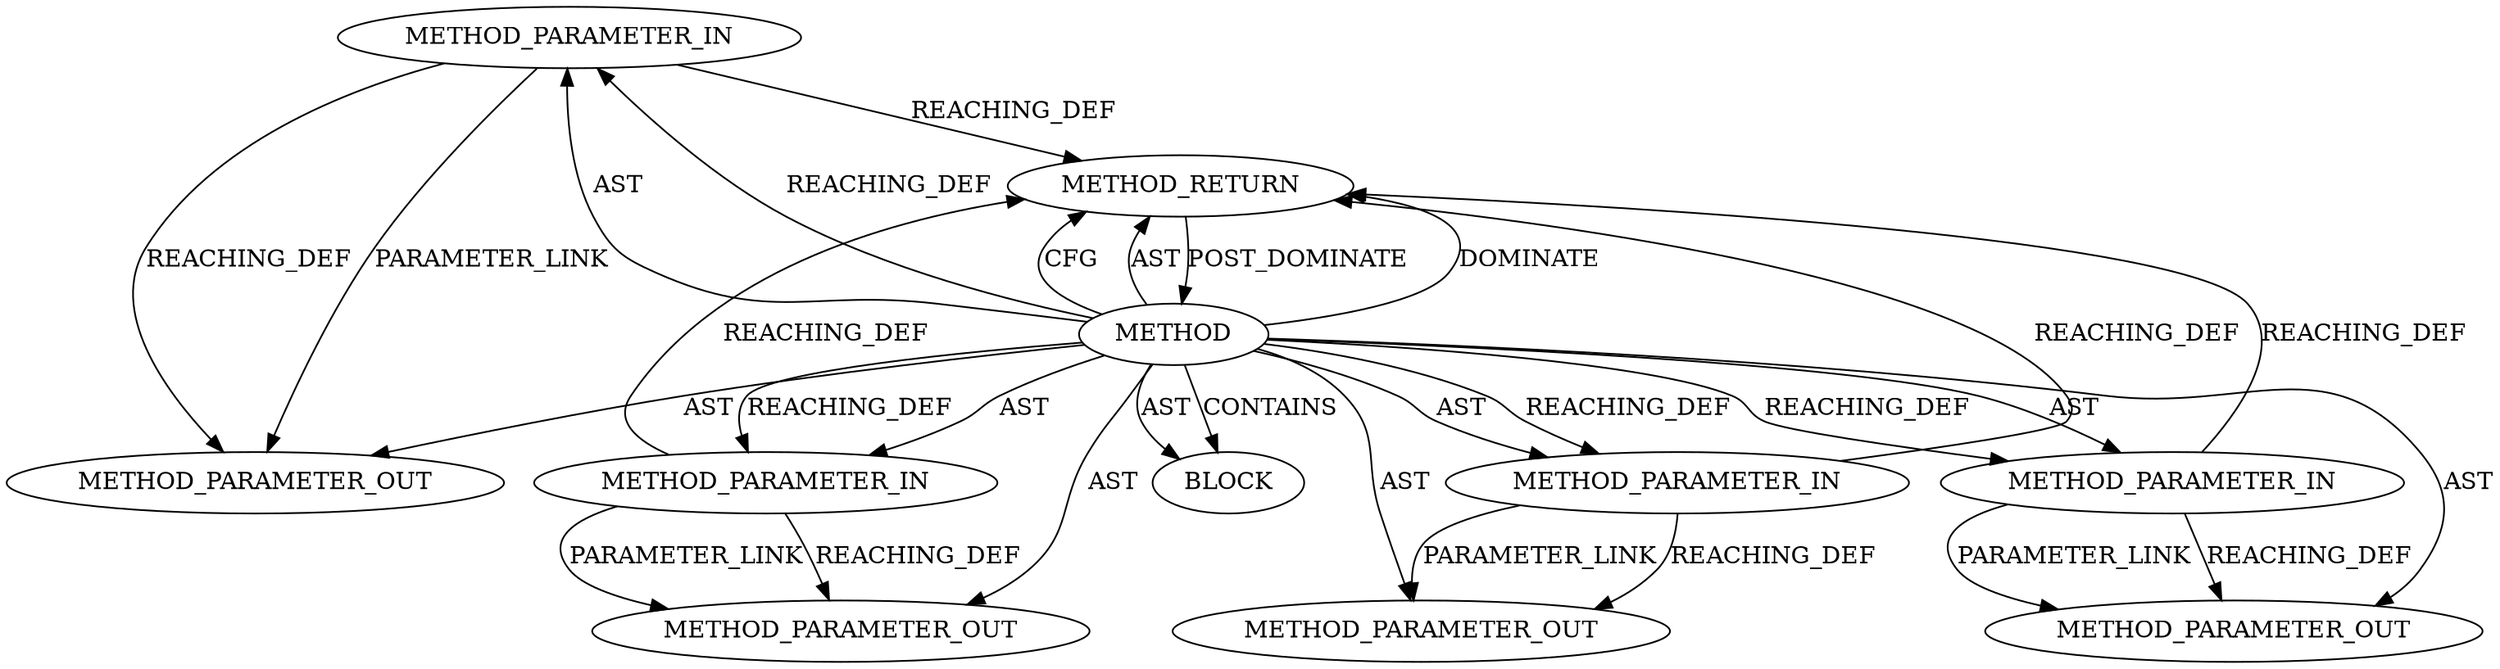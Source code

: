 digraph {
  22137 [label=METHOD_PARAMETER_OUT ORDER=1 CODE="p1" IS_VARIADIC=false TYPE_FULL_NAME="ANY" EVALUATION_STRATEGY="BY_VALUE" INDEX=1 NAME="p1"]
  22140 [label=METHOD_PARAMETER_OUT ORDER=4 CODE="p4" IS_VARIADIC=false TYPE_FULL_NAME="ANY" EVALUATION_STRATEGY="BY_VALUE" INDEX=4 NAME="p4"]
  20332 [label=METHOD_PARAMETER_IN ORDER=4 CODE="p4" IS_VARIADIC=false TYPE_FULL_NAME="ANY" EVALUATION_STRATEGY="BY_VALUE" INDEX=4 NAME="p4"]
  20331 [label=METHOD_PARAMETER_IN ORDER=3 CODE="p3" IS_VARIADIC=false TYPE_FULL_NAME="ANY" EVALUATION_STRATEGY="BY_VALUE" INDEX=3 NAME="p3"]
  20333 [label=BLOCK ORDER=1 ARGUMENT_INDEX=1 CODE="<empty>" TYPE_FULL_NAME="ANY"]
  20334 [label=METHOD_RETURN ORDER=2 CODE="RET" TYPE_FULL_NAME="ANY" EVALUATION_STRATEGY="BY_VALUE"]
  20329 [label=METHOD_PARAMETER_IN ORDER=1 CODE="p1" IS_VARIADIC=false TYPE_FULL_NAME="ANY" EVALUATION_STRATEGY="BY_VALUE" INDEX=1 NAME="p1"]
  22138 [label=METHOD_PARAMETER_OUT ORDER=2 CODE="p2" IS_VARIADIC=false TYPE_FULL_NAME="ANY" EVALUATION_STRATEGY="BY_VALUE" INDEX=2 NAME="p2"]
  20328 [label=METHOD AST_PARENT_TYPE="NAMESPACE_BLOCK" AST_PARENT_FULL_NAME="<global>" ORDER=0 CODE="<empty>" FULL_NAME="bvec_set_page" IS_EXTERNAL=true FILENAME="<empty>" SIGNATURE="" NAME="bvec_set_page"]
  20330 [label=METHOD_PARAMETER_IN ORDER=2 CODE="p2" IS_VARIADIC=false TYPE_FULL_NAME="ANY" EVALUATION_STRATEGY="BY_VALUE" INDEX=2 NAME="p2"]
  22139 [label=METHOD_PARAMETER_OUT ORDER=3 CODE="p3" IS_VARIADIC=false TYPE_FULL_NAME="ANY" EVALUATION_STRATEGY="BY_VALUE" INDEX=3 NAME="p3"]
  20329 -> 22137 [label=PARAMETER_LINK ]
  20328 -> 20330 [label=AST ]
  20330 -> 22138 [label=PARAMETER_LINK ]
  20328 -> 20331 [label=AST ]
  20331 -> 22139 [label=PARAMETER_LINK ]
  20329 -> 22137 [label=REACHING_DEF VARIABLE="p1"]
  20332 -> 20334 [label=REACHING_DEF VARIABLE="p4"]
  20329 -> 20334 [label=REACHING_DEF VARIABLE="p1"]
  20328 -> 20333 [label=CONTAINS ]
  20328 -> 20331 [label=REACHING_DEF VARIABLE=""]
  20330 -> 22138 [label=REACHING_DEF VARIABLE="p2"]
  20332 -> 22140 [label=REACHING_DEF VARIABLE="p4"]
  20332 -> 22140 [label=PARAMETER_LINK ]
  20328 -> 22139 [label=AST ]
  20328 -> 20334 [label=DOMINATE ]
  20334 -> 20328 [label=POST_DOMINATE ]
  20328 -> 20334 [label=CFG ]
  20328 -> 20329 [label=AST ]
  20328 -> 20332 [label=AST ]
  20328 -> 22138 [label=AST ]
  20330 -> 20334 [label=REACHING_DEF VARIABLE="p2"]
  20328 -> 20332 [label=REACHING_DEF VARIABLE=""]
  20328 -> 20329 [label=REACHING_DEF VARIABLE=""]
  20328 -> 20330 [label=REACHING_DEF VARIABLE=""]
  20328 -> 20333 [label=AST ]
  20331 -> 22139 [label=REACHING_DEF VARIABLE="p3"]
  20328 -> 20334 [label=AST ]
  20328 -> 22137 [label=AST ]
  20328 -> 22140 [label=AST ]
  20331 -> 20334 [label=REACHING_DEF VARIABLE="p3"]
}
